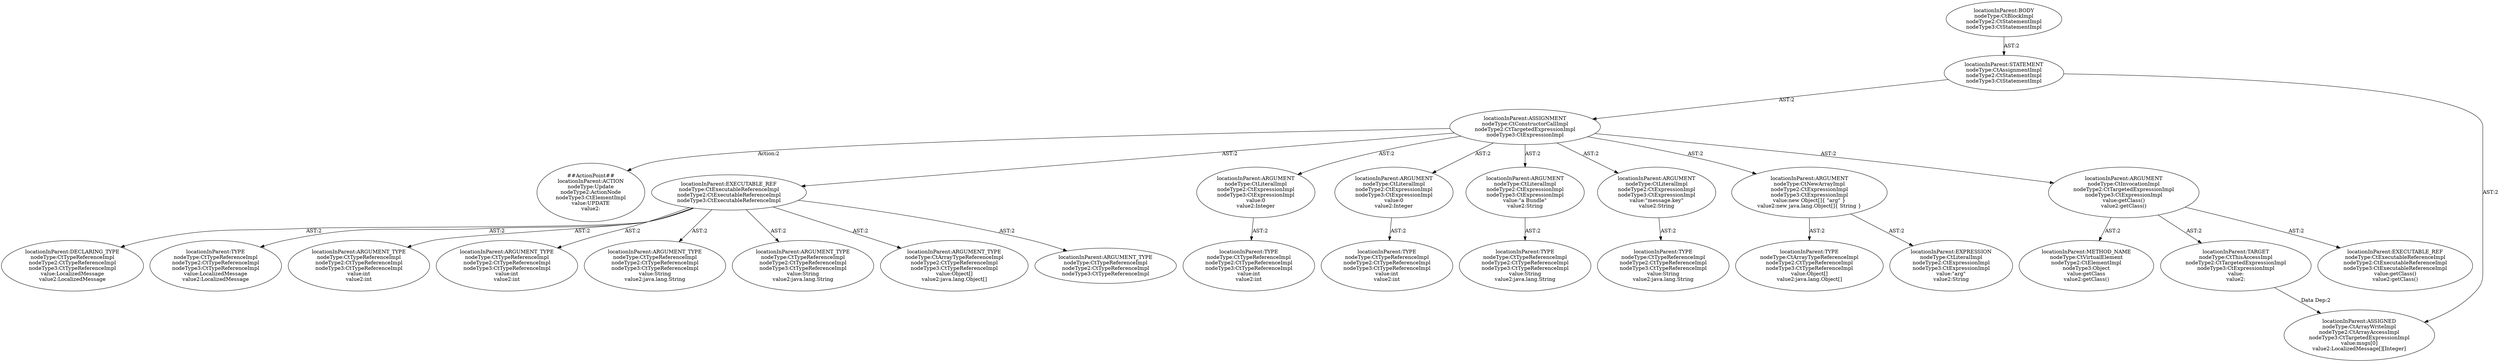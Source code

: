 digraph "Pattern" {
0 [label="##ActionPoint##
locationInParent:ACTION
nodeType:Update
nodeType2:ActionNode
nodeType3:CtElementImpl
value:UPDATE
value2:" shape=ellipse]
1 [label="locationInParent:ASSIGNMENT
nodeType:CtConstructorCallImpl
nodeType2:CtTargetedExpressionImpl
nodeType3:CtExpressionImpl" shape=ellipse]
2 [label="locationInParent:STATEMENT
nodeType:CtAssignmentImpl
nodeType2:CtStatementImpl
nodeType3:CtStatementImpl" shape=ellipse]
3 [label="locationInParent:BODY
nodeType:CtBlockImpl
nodeType2:CtStatementImpl
nodeType3:CtStatementImpl" shape=ellipse]
4 [label="locationInParent:ASSIGNED
nodeType:CtArrayWriteImpl
nodeType2:CtArrayAccessImpl
nodeType3:CtTargetedExpressionImpl
value:msgs[0]
value2:LocalizedMessage[][Integer]" shape=ellipse]
5 [label="locationInParent:EXECUTABLE_REF
nodeType:CtExecutableReferenceImpl
nodeType2:CtExecutableReferenceImpl
nodeType3:CtExecutableReferenceImpl" shape=ellipse]
6 [label="locationInParent:DECLARING_TYPE
nodeType:CtTypeReferenceImpl
nodeType2:CtTypeReferenceImpl
nodeType3:CtTypeReferenceImpl
value:LocalizedMessage
value2:LocalizedMessage" shape=ellipse]
7 [label="locationInParent:TYPE
nodeType:CtTypeReferenceImpl
nodeType2:CtTypeReferenceImpl
nodeType3:CtTypeReferenceImpl
value:LocalizedMessage
value2:LocalizedMessage" shape=ellipse]
8 [label="locationInParent:ARGUMENT_TYPE
nodeType:CtTypeReferenceImpl
nodeType2:CtTypeReferenceImpl
nodeType3:CtTypeReferenceImpl
value:int
value2:int" shape=ellipse]
9 [label="locationInParent:ARGUMENT_TYPE
nodeType:CtTypeReferenceImpl
nodeType2:CtTypeReferenceImpl
nodeType3:CtTypeReferenceImpl
value:int
value2:int" shape=ellipse]
10 [label="locationInParent:ARGUMENT_TYPE
nodeType:CtTypeReferenceImpl
nodeType2:CtTypeReferenceImpl
nodeType3:CtTypeReferenceImpl
value:String
value2:java.lang.String" shape=ellipse]
11 [label="locationInParent:ARGUMENT_TYPE
nodeType:CtTypeReferenceImpl
nodeType2:CtTypeReferenceImpl
nodeType3:CtTypeReferenceImpl
value:String
value2:java.lang.String" shape=ellipse]
12 [label="locationInParent:ARGUMENT_TYPE
nodeType:CtArrayTypeReferenceImpl
nodeType2:CtTypeReferenceImpl
nodeType3:CtTypeReferenceImpl
value:Object[]
value2:java.lang.Object[]" shape=ellipse]
13 [label="locationInParent:ARGUMENT_TYPE
nodeType:CtTypeReferenceImpl
nodeType2:CtTypeReferenceImpl
nodeType3:CtTypeReferenceImpl" shape=ellipse]
14 [label="locationInParent:ARGUMENT
nodeType:CtLiteralImpl
nodeType2:CtExpressionImpl
nodeType3:CtExpressionImpl
value:0
value2:Integer" shape=ellipse]
15 [label="locationInParent:TYPE
nodeType:CtTypeReferenceImpl
nodeType2:CtTypeReferenceImpl
nodeType3:CtTypeReferenceImpl
value:int
value2:int" shape=ellipse]
16 [label="locationInParent:ARGUMENT
nodeType:CtLiteralImpl
nodeType2:CtExpressionImpl
nodeType3:CtExpressionImpl
value:0
value2:Integer" shape=ellipse]
17 [label="locationInParent:TYPE
nodeType:CtTypeReferenceImpl
nodeType2:CtTypeReferenceImpl
nodeType3:CtTypeReferenceImpl
value:int
value2:int" shape=ellipse]
18 [label="locationInParent:ARGUMENT
nodeType:CtLiteralImpl
nodeType2:CtExpressionImpl
nodeType3:CtExpressionImpl
value:\"a Bundle\"
value2:String" shape=ellipse]
19 [label="locationInParent:TYPE
nodeType:CtTypeReferenceImpl
nodeType2:CtTypeReferenceImpl
nodeType3:CtTypeReferenceImpl
value:String
value2:java.lang.String" shape=ellipse]
20 [label="locationInParent:ARGUMENT
nodeType:CtLiteralImpl
nodeType2:CtExpressionImpl
nodeType3:CtExpressionImpl
value:\"message.key\"
value2:String" shape=ellipse]
21 [label="locationInParent:TYPE
nodeType:CtTypeReferenceImpl
nodeType2:CtTypeReferenceImpl
nodeType3:CtTypeReferenceImpl
value:String
value2:java.lang.String" shape=ellipse]
22 [label="locationInParent:ARGUMENT
nodeType:CtNewArrayImpl
nodeType2:CtExpressionImpl
nodeType3:CtExpressionImpl
value:new Object[]\{ \"arg\" \}
value2:new java.lang.Object[]\{ String \}" shape=ellipse]
23 [label="locationInParent:TYPE
nodeType:CtArrayTypeReferenceImpl
nodeType2:CtTypeReferenceImpl
nodeType3:CtTypeReferenceImpl
value:Object[]
value2:java.lang.Object[]" shape=ellipse]
24 [label="locationInParent:EXPRESSION
nodeType:CtLiteralImpl
nodeType2:CtExpressionImpl
nodeType3:CtExpressionImpl
value:\"arg\"
value2:String" shape=ellipse]
25 [label="locationInParent:ARGUMENT
nodeType:CtInvocationImpl
nodeType2:CtTargetedExpressionImpl
nodeType3:CtExpressionImpl
value:getClass()
value2:getClass()" shape=ellipse]
26 [label="locationInParent:METHOD_NAME
nodeType:CtVirtualElement
nodeType2:CtElementImpl
nodeType3:Object
value:getClass
value2:getClass()" shape=ellipse]
27 [label="locationInParent:TARGET
nodeType:CtThisAccessImpl
nodeType2:CtTargetedExpressionImpl
nodeType3:CtExpressionImpl
value:
value2:" shape=ellipse]
28 [label="locationInParent:EXECUTABLE_REF
nodeType:CtExecutableReferenceImpl
nodeType2:CtExecutableReferenceImpl
nodeType3:CtExecutableReferenceImpl
value:getClass()
value2:getClass()" shape=ellipse]
1 -> 0 [label="Action:2"];
1 -> 5 [label="AST:2"];
1 -> 14 [label="AST:2"];
1 -> 16 [label="AST:2"];
1 -> 18 [label="AST:2"];
1 -> 20 [label="AST:2"];
1 -> 22 [label="AST:2"];
1 -> 25 [label="AST:2"];
2 -> 1 [label="AST:2"];
2 -> 4 [label="AST:2"];
3 -> 2 [label="AST:2"];
5 -> 6 [label="AST:2"];
5 -> 7 [label="AST:2"];
5 -> 8 [label="AST:2"];
5 -> 9 [label="AST:2"];
5 -> 10 [label="AST:2"];
5 -> 11 [label="AST:2"];
5 -> 12 [label="AST:2"];
5 -> 13 [label="AST:2"];
14 -> 15 [label="AST:2"];
16 -> 17 [label="AST:2"];
18 -> 19 [label="AST:2"];
20 -> 21 [label="AST:2"];
22 -> 23 [label="AST:2"];
22 -> 24 [label="AST:2"];
25 -> 26 [label="AST:2"];
25 -> 27 [label="AST:2"];
25 -> 28 [label="AST:2"];
27 -> 4 [label="Data Dep:2"];
}